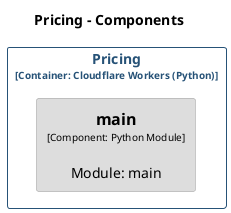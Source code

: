@startuml
set separator none
title Pricing - Components

top to bottom direction
skinparam ranksep 60
skinparam nodesep 30

skinparam {
  arrowFontSize 10
  defaultTextAlignment center
  wrapWidth 200
  maxMessageSize 100
}

hide stereotype

skinparam rectangle<<bondmath.Pricing.main>> {
  BackgroundColor #dddddd
  FontColor #000000
  BorderColor #9a9a9a
  shadowing false
}
skinparam rectangle<<bondmath.Pricing>> {
  BorderColor #265277
  FontColor #265277
  shadowing false
}

rectangle "Pricing\n<size:10>[Container: Cloudflare Workers (Python)]</size>" <<bondmath.Pricing>> {
  rectangle "==main\n<size:10>[Component: Python Module]</size>\n\nModule: main" <<bondmath.Pricing.main>> as bondmath.Pricing.main
}

@enduml